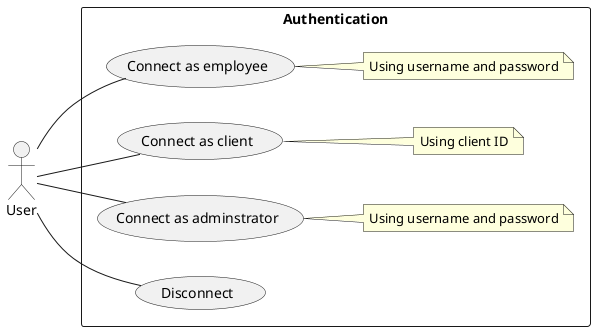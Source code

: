 @startuml Authentication use cases

left to right direction

actor User as U

rectangle "Authentication" {
  usecase "Connect as employee" as CaE
  note right: Using username and password
  
  usecase "Connect as client" as CaC
  note right: Using client ID
  
  usecase “Connect as adminstrator” as CaA
  note right: Using username and password
  
  usecase "Disconnect" as D
}

U -- CaE
U -- CaC
U -- CaA
U -- D

@enduml
